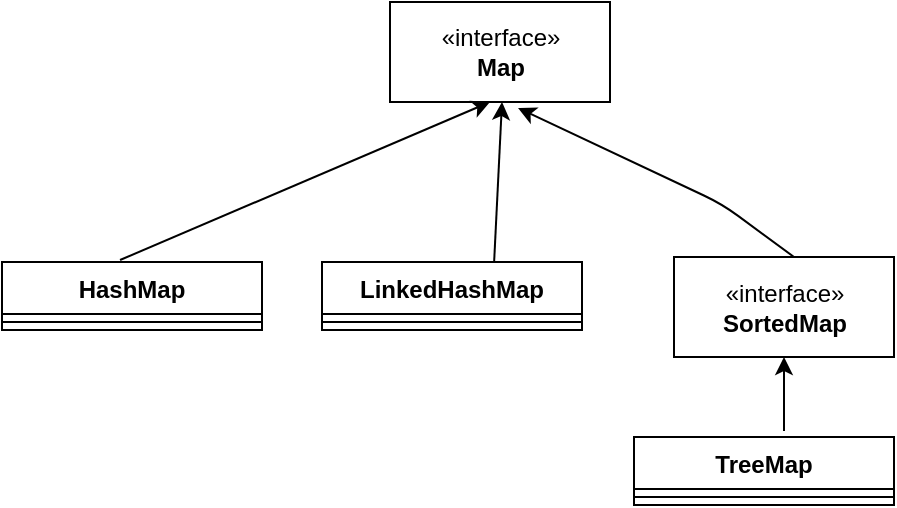 <mxfile version="13.3.5" type="github">
  <diagram id="O5mHzwLSyyEJ11eIGOf0" name="Page-1">
    <mxGraphModel dx="1070" dy="563" grid="1" gridSize="10" guides="1" tooltips="1" connect="1" arrows="1" fold="1" page="1" pageScale="1" pageWidth="827" pageHeight="1169" math="0" shadow="0">
      <root>
        <mxCell id="0" />
        <mxCell id="1" parent="0" />
        <mxCell id="54iCItybDwEOJGicU4Gd-1" value="«interface»&lt;br&gt;&lt;b&gt;Map&lt;/b&gt;" style="html=1;" vertex="1" parent="1">
          <mxGeometry x="304" y="40" width="110" height="50" as="geometry" />
        </mxCell>
        <mxCell id="54iCItybDwEOJGicU4Gd-2" value="HashMap" style="swimlane;fontStyle=1;align=center;verticalAlign=top;childLayout=stackLayout;horizontal=1;startSize=26;horizontalStack=0;resizeParent=1;resizeParentMax=0;resizeLast=0;collapsible=1;marginBottom=0;" vertex="1" parent="1">
          <mxGeometry x="110" y="170" width="130" height="34" as="geometry" />
        </mxCell>
        <mxCell id="54iCItybDwEOJGicU4Gd-4" value="" style="line;strokeWidth=1;fillColor=none;align=left;verticalAlign=middle;spacingTop=-1;spacingLeft=3;spacingRight=3;rotatable=0;labelPosition=right;points=[];portConstraint=eastwest;" vertex="1" parent="54iCItybDwEOJGicU4Gd-2">
          <mxGeometry y="26" width="130" height="8" as="geometry" />
        </mxCell>
        <mxCell id="54iCItybDwEOJGicU4Gd-6" value="LinkedHashMap" style="swimlane;fontStyle=1;align=center;verticalAlign=top;childLayout=stackLayout;horizontal=1;startSize=26;horizontalStack=0;resizeParent=1;resizeParentMax=0;resizeLast=0;collapsible=1;marginBottom=0;" vertex="1" parent="1">
          <mxGeometry x="270" y="170" width="130" height="34" as="geometry" />
        </mxCell>
        <mxCell id="54iCItybDwEOJGicU4Gd-7" value="" style="line;strokeWidth=1;fillColor=none;align=left;verticalAlign=middle;spacingTop=-1;spacingLeft=3;spacingRight=3;rotatable=0;labelPosition=right;points=[];portConstraint=eastwest;" vertex="1" parent="54iCItybDwEOJGicU4Gd-6">
          <mxGeometry y="26" width="130" height="8" as="geometry" />
        </mxCell>
        <mxCell id="54iCItybDwEOJGicU4Gd-10" value="«interface»&lt;br&gt;&lt;b&gt;SortedMap&lt;/b&gt;" style="html=1;" vertex="1" parent="1">
          <mxGeometry x="446" y="167.5" width="110" height="50" as="geometry" />
        </mxCell>
        <mxCell id="54iCItybDwEOJGicU4Gd-11" value="" style="endArrow=classic;html=1;exitX=0.454;exitY=-0.029;exitDx=0;exitDy=0;exitPerimeter=0;" edge="1" parent="1" source="54iCItybDwEOJGicU4Gd-2">
          <mxGeometry width="50" height="50" relative="1" as="geometry">
            <mxPoint x="304" y="140" as="sourcePoint" />
            <mxPoint x="354" y="90" as="targetPoint" />
          </mxGeometry>
        </mxCell>
        <mxCell id="54iCItybDwEOJGicU4Gd-12" value="" style="endArrow=classic;html=1;exitX=0.662;exitY=0;exitDx=0;exitDy=0;exitPerimeter=0;" edge="1" parent="1" source="54iCItybDwEOJGicU4Gd-6">
          <mxGeometry width="50" height="50" relative="1" as="geometry">
            <mxPoint x="310" y="140" as="sourcePoint" />
            <mxPoint x="360" y="90" as="targetPoint" />
          </mxGeometry>
        </mxCell>
        <mxCell id="54iCItybDwEOJGicU4Gd-13" value="" style="endArrow=classic;html=1;entryX=0.5;entryY=1;entryDx=0;entryDy=0;exitX=0.577;exitY=-0.088;exitDx=0;exitDy=0;exitPerimeter=0;" edge="1" parent="1" source="54iCItybDwEOJGicU4Gd-8" target="54iCItybDwEOJGicU4Gd-10">
          <mxGeometry width="50" height="50" relative="1" as="geometry">
            <mxPoint x="376" y="407.5" as="sourcePoint" />
            <mxPoint x="426" y="357.5" as="targetPoint" />
          </mxGeometry>
        </mxCell>
        <mxCell id="54iCItybDwEOJGicU4Gd-14" value="" style="endArrow=classic;html=1;entryX=0.582;entryY=1.06;entryDx=0;entryDy=0;entryPerimeter=0;" edge="1" parent="1" target="54iCItybDwEOJGicU4Gd-1">
          <mxGeometry width="50" height="50" relative="1" as="geometry">
            <mxPoint x="506" y="167.5" as="sourcePoint" />
            <mxPoint x="400" y="110" as="targetPoint" />
            <Array as="points">
              <mxPoint x="470" y="141" />
            </Array>
          </mxGeometry>
        </mxCell>
        <mxCell id="54iCItybDwEOJGicU4Gd-8" value="TreeMap" style="swimlane;fontStyle=1;align=center;verticalAlign=top;childLayout=stackLayout;horizontal=1;startSize=26;horizontalStack=0;resizeParent=1;resizeParentMax=0;resizeLast=0;collapsible=1;marginBottom=0;" vertex="1" parent="1">
          <mxGeometry x="426" y="257.5" width="130" height="34" as="geometry" />
        </mxCell>
        <mxCell id="54iCItybDwEOJGicU4Gd-9" value="" style="line;strokeWidth=1;fillColor=none;align=left;verticalAlign=middle;spacingTop=-1;spacingLeft=3;spacingRight=3;rotatable=0;labelPosition=right;points=[];portConstraint=eastwest;" vertex="1" parent="54iCItybDwEOJGicU4Gd-8">
          <mxGeometry y="26" width="130" height="8" as="geometry" />
        </mxCell>
      </root>
    </mxGraphModel>
  </diagram>
</mxfile>
